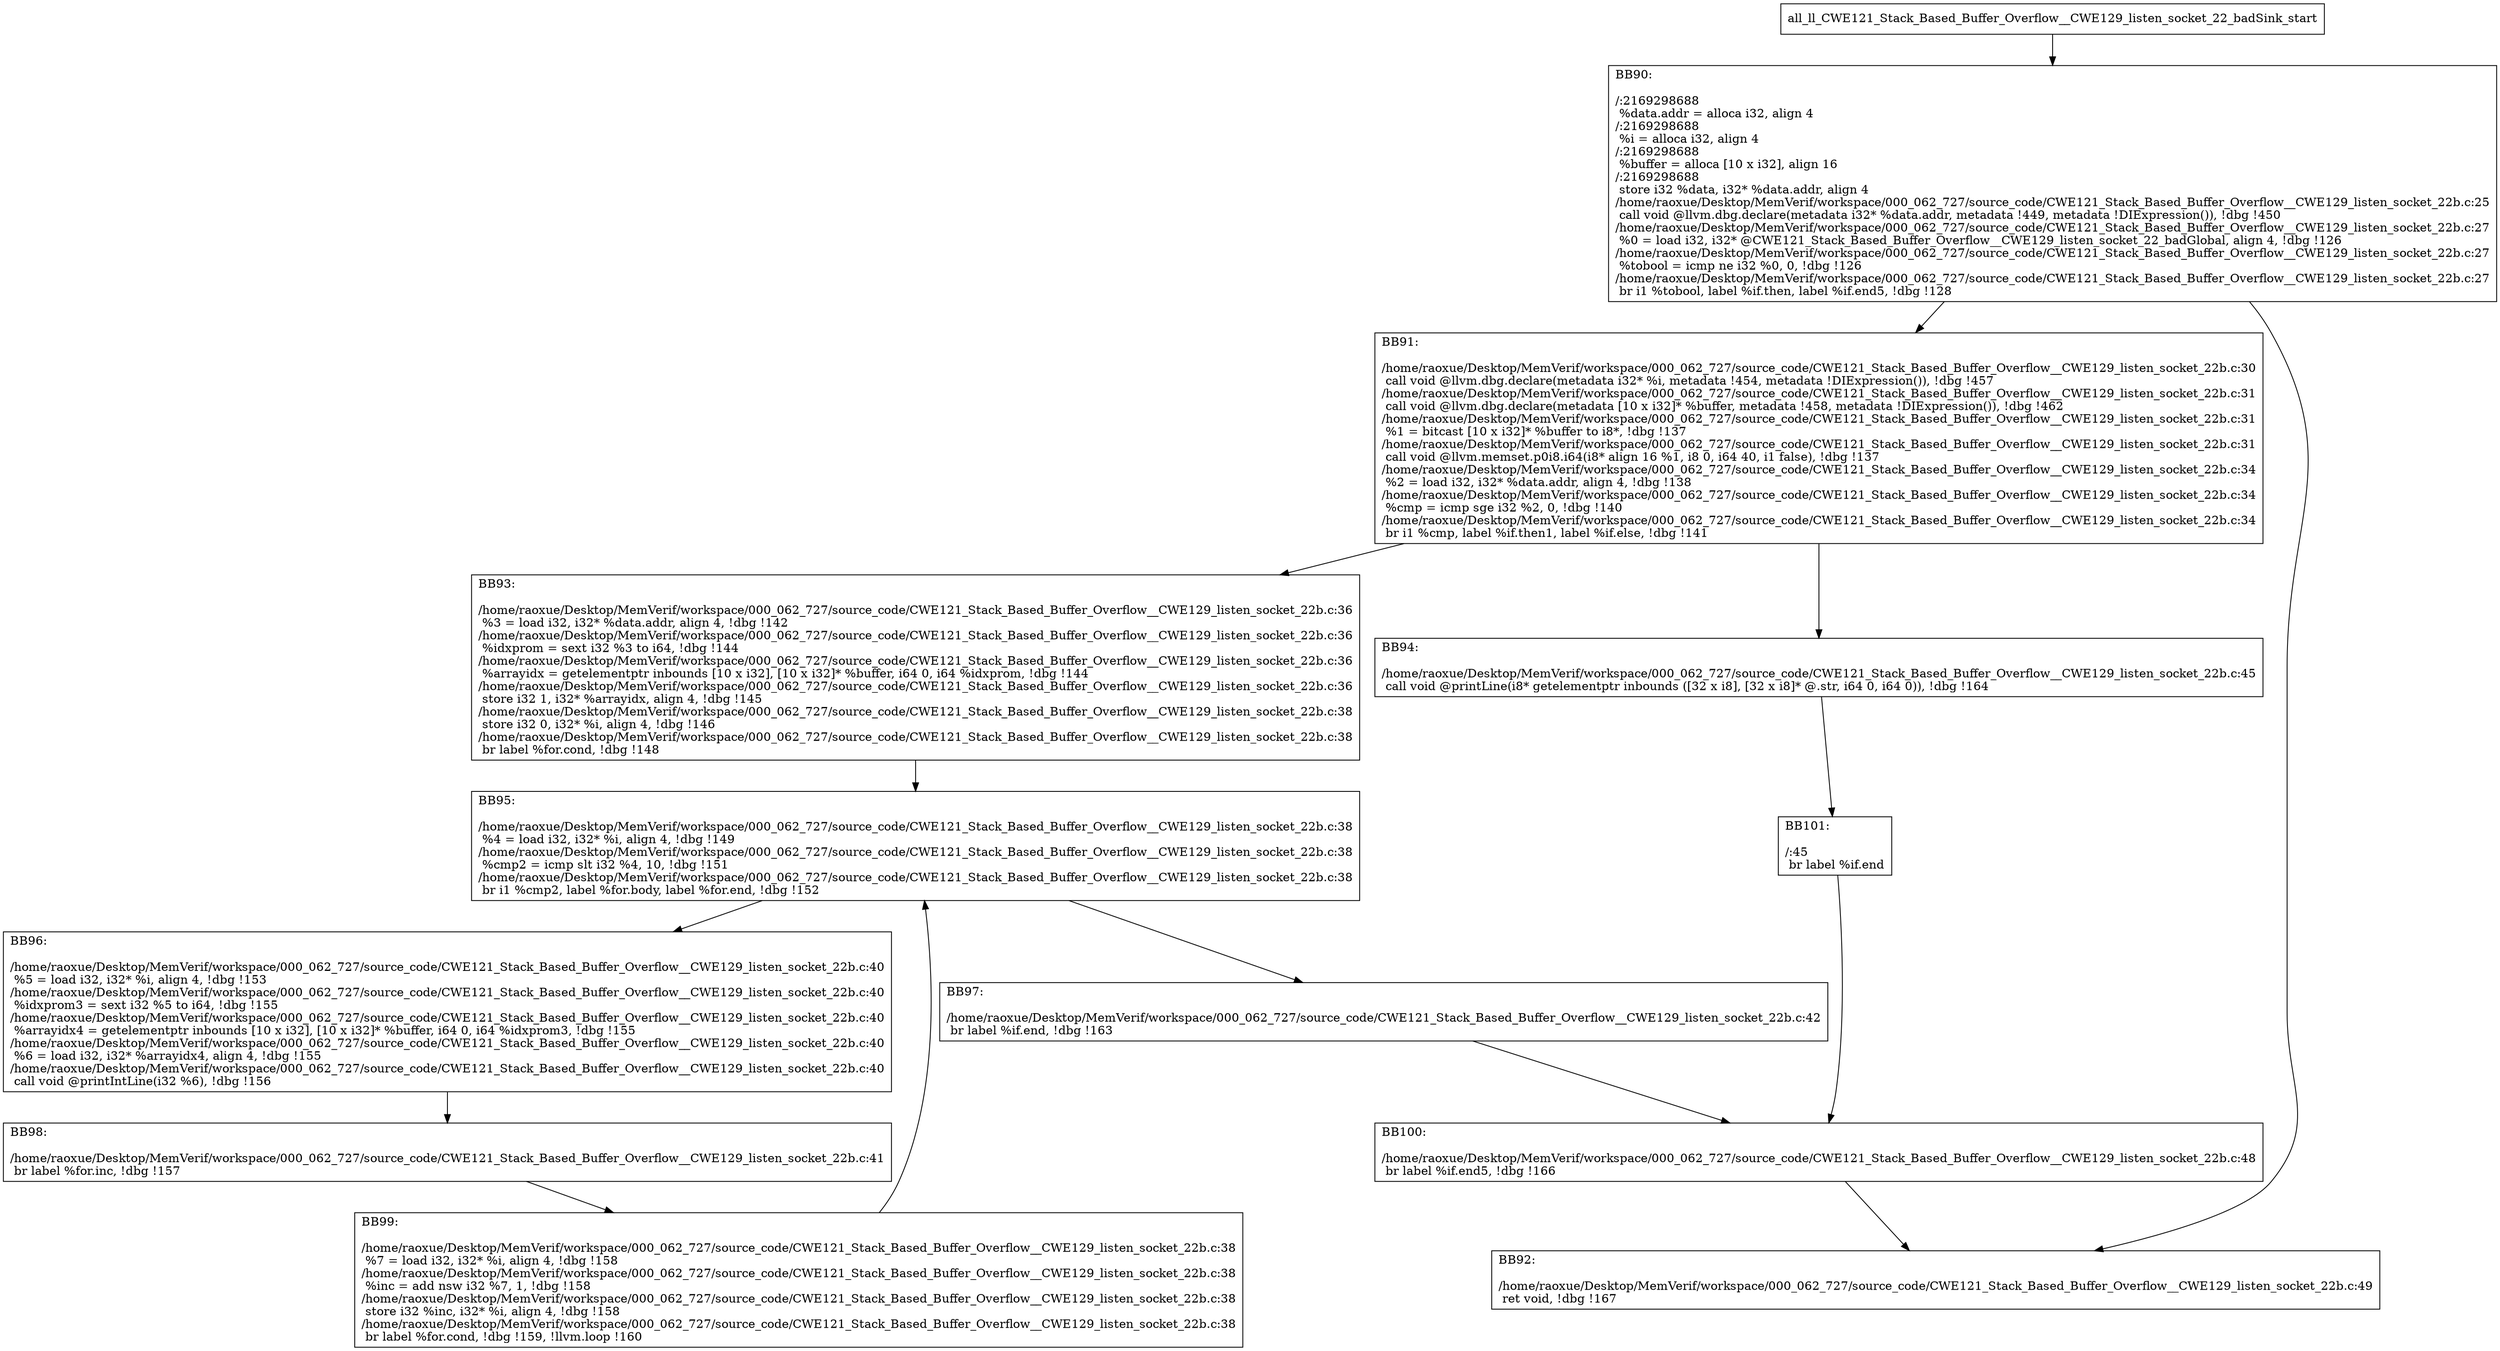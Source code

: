 digraph "CFG for'all_ll_CWE121_Stack_Based_Buffer_Overflow__CWE129_listen_socket_22_badSink' function" {
	BBall_ll_CWE121_Stack_Based_Buffer_Overflow__CWE129_listen_socket_22_badSink_start[shape=record,label="{all_ll_CWE121_Stack_Based_Buffer_Overflow__CWE129_listen_socket_22_badSink_start}"];
	BBall_ll_CWE121_Stack_Based_Buffer_Overflow__CWE129_listen_socket_22_badSink_start-> all_ll_CWE121_Stack_Based_Buffer_Overflow__CWE129_listen_socket_22_badSinkBB90;
	all_ll_CWE121_Stack_Based_Buffer_Overflow__CWE129_listen_socket_22_badSinkBB90 [shape=record, label="{BB90:\l\l/:2169298688\l
  %data.addr = alloca i32, align 4\l
/:2169298688\l
  %i = alloca i32, align 4\l
/:2169298688\l
  %buffer = alloca [10 x i32], align 16\l
/:2169298688\l
  store i32 %data, i32* %data.addr, align 4\l
/home/raoxue/Desktop/MemVerif/workspace/000_062_727/source_code/CWE121_Stack_Based_Buffer_Overflow__CWE129_listen_socket_22b.c:25\l
  call void @llvm.dbg.declare(metadata i32* %data.addr, metadata !449, metadata !DIExpression()), !dbg !450\l
/home/raoxue/Desktop/MemVerif/workspace/000_062_727/source_code/CWE121_Stack_Based_Buffer_Overflow__CWE129_listen_socket_22b.c:27\l
  %0 = load i32, i32* @CWE121_Stack_Based_Buffer_Overflow__CWE129_listen_socket_22_badGlobal, align 4, !dbg !126\l
/home/raoxue/Desktop/MemVerif/workspace/000_062_727/source_code/CWE121_Stack_Based_Buffer_Overflow__CWE129_listen_socket_22b.c:27\l
  %tobool = icmp ne i32 %0, 0, !dbg !126\l
/home/raoxue/Desktop/MemVerif/workspace/000_062_727/source_code/CWE121_Stack_Based_Buffer_Overflow__CWE129_listen_socket_22b.c:27\l
  br i1 %tobool, label %if.then, label %if.end5, !dbg !128\l
}"];
	all_ll_CWE121_Stack_Based_Buffer_Overflow__CWE129_listen_socket_22_badSinkBB90-> all_ll_CWE121_Stack_Based_Buffer_Overflow__CWE129_listen_socket_22_badSinkBB91;
	all_ll_CWE121_Stack_Based_Buffer_Overflow__CWE129_listen_socket_22_badSinkBB90-> all_ll_CWE121_Stack_Based_Buffer_Overflow__CWE129_listen_socket_22_badSinkBB92;
	all_ll_CWE121_Stack_Based_Buffer_Overflow__CWE129_listen_socket_22_badSinkBB91 [shape=record, label="{BB91:\l\l/home/raoxue/Desktop/MemVerif/workspace/000_062_727/source_code/CWE121_Stack_Based_Buffer_Overflow__CWE129_listen_socket_22b.c:30\l
  call void @llvm.dbg.declare(metadata i32* %i, metadata !454, metadata !DIExpression()), !dbg !457\l
/home/raoxue/Desktop/MemVerif/workspace/000_062_727/source_code/CWE121_Stack_Based_Buffer_Overflow__CWE129_listen_socket_22b.c:31\l
  call void @llvm.dbg.declare(metadata [10 x i32]* %buffer, metadata !458, metadata !DIExpression()), !dbg !462\l
/home/raoxue/Desktop/MemVerif/workspace/000_062_727/source_code/CWE121_Stack_Based_Buffer_Overflow__CWE129_listen_socket_22b.c:31\l
  %1 = bitcast [10 x i32]* %buffer to i8*, !dbg !137\l
/home/raoxue/Desktop/MemVerif/workspace/000_062_727/source_code/CWE121_Stack_Based_Buffer_Overflow__CWE129_listen_socket_22b.c:31\l
  call void @llvm.memset.p0i8.i64(i8* align 16 %1, i8 0, i64 40, i1 false), !dbg !137\l
/home/raoxue/Desktop/MemVerif/workspace/000_062_727/source_code/CWE121_Stack_Based_Buffer_Overflow__CWE129_listen_socket_22b.c:34\l
  %2 = load i32, i32* %data.addr, align 4, !dbg !138\l
/home/raoxue/Desktop/MemVerif/workspace/000_062_727/source_code/CWE121_Stack_Based_Buffer_Overflow__CWE129_listen_socket_22b.c:34\l
  %cmp = icmp sge i32 %2, 0, !dbg !140\l
/home/raoxue/Desktop/MemVerif/workspace/000_062_727/source_code/CWE121_Stack_Based_Buffer_Overflow__CWE129_listen_socket_22b.c:34\l
  br i1 %cmp, label %if.then1, label %if.else, !dbg !141\l
}"];
	all_ll_CWE121_Stack_Based_Buffer_Overflow__CWE129_listen_socket_22_badSinkBB91-> all_ll_CWE121_Stack_Based_Buffer_Overflow__CWE129_listen_socket_22_badSinkBB93;
	all_ll_CWE121_Stack_Based_Buffer_Overflow__CWE129_listen_socket_22_badSinkBB91-> all_ll_CWE121_Stack_Based_Buffer_Overflow__CWE129_listen_socket_22_badSinkBB94;
	all_ll_CWE121_Stack_Based_Buffer_Overflow__CWE129_listen_socket_22_badSinkBB93 [shape=record, label="{BB93:\l\l/home/raoxue/Desktop/MemVerif/workspace/000_062_727/source_code/CWE121_Stack_Based_Buffer_Overflow__CWE129_listen_socket_22b.c:36\l
  %3 = load i32, i32* %data.addr, align 4, !dbg !142\l
/home/raoxue/Desktop/MemVerif/workspace/000_062_727/source_code/CWE121_Stack_Based_Buffer_Overflow__CWE129_listen_socket_22b.c:36\l
  %idxprom = sext i32 %3 to i64, !dbg !144\l
/home/raoxue/Desktop/MemVerif/workspace/000_062_727/source_code/CWE121_Stack_Based_Buffer_Overflow__CWE129_listen_socket_22b.c:36\l
  %arrayidx = getelementptr inbounds [10 x i32], [10 x i32]* %buffer, i64 0, i64 %idxprom, !dbg !144\l
/home/raoxue/Desktop/MemVerif/workspace/000_062_727/source_code/CWE121_Stack_Based_Buffer_Overflow__CWE129_listen_socket_22b.c:36\l
  store i32 1, i32* %arrayidx, align 4, !dbg !145\l
/home/raoxue/Desktop/MemVerif/workspace/000_062_727/source_code/CWE121_Stack_Based_Buffer_Overflow__CWE129_listen_socket_22b.c:38\l
  store i32 0, i32* %i, align 4, !dbg !146\l
/home/raoxue/Desktop/MemVerif/workspace/000_062_727/source_code/CWE121_Stack_Based_Buffer_Overflow__CWE129_listen_socket_22b.c:38\l
  br label %for.cond, !dbg !148\l
}"];
	all_ll_CWE121_Stack_Based_Buffer_Overflow__CWE129_listen_socket_22_badSinkBB93-> all_ll_CWE121_Stack_Based_Buffer_Overflow__CWE129_listen_socket_22_badSinkBB95;
	all_ll_CWE121_Stack_Based_Buffer_Overflow__CWE129_listen_socket_22_badSinkBB95 [shape=record, label="{BB95:\l\l/home/raoxue/Desktop/MemVerif/workspace/000_062_727/source_code/CWE121_Stack_Based_Buffer_Overflow__CWE129_listen_socket_22b.c:38\l
  %4 = load i32, i32* %i, align 4, !dbg !149\l
/home/raoxue/Desktop/MemVerif/workspace/000_062_727/source_code/CWE121_Stack_Based_Buffer_Overflow__CWE129_listen_socket_22b.c:38\l
  %cmp2 = icmp slt i32 %4, 10, !dbg !151\l
/home/raoxue/Desktop/MemVerif/workspace/000_062_727/source_code/CWE121_Stack_Based_Buffer_Overflow__CWE129_listen_socket_22b.c:38\l
  br i1 %cmp2, label %for.body, label %for.end, !dbg !152\l
}"];
	all_ll_CWE121_Stack_Based_Buffer_Overflow__CWE129_listen_socket_22_badSinkBB95-> all_ll_CWE121_Stack_Based_Buffer_Overflow__CWE129_listen_socket_22_badSinkBB96;
	all_ll_CWE121_Stack_Based_Buffer_Overflow__CWE129_listen_socket_22_badSinkBB95-> all_ll_CWE121_Stack_Based_Buffer_Overflow__CWE129_listen_socket_22_badSinkBB97;
	all_ll_CWE121_Stack_Based_Buffer_Overflow__CWE129_listen_socket_22_badSinkBB96 [shape=record, label="{BB96:\l\l/home/raoxue/Desktop/MemVerif/workspace/000_062_727/source_code/CWE121_Stack_Based_Buffer_Overflow__CWE129_listen_socket_22b.c:40\l
  %5 = load i32, i32* %i, align 4, !dbg !153\l
/home/raoxue/Desktop/MemVerif/workspace/000_062_727/source_code/CWE121_Stack_Based_Buffer_Overflow__CWE129_listen_socket_22b.c:40\l
  %idxprom3 = sext i32 %5 to i64, !dbg !155\l
/home/raoxue/Desktop/MemVerif/workspace/000_062_727/source_code/CWE121_Stack_Based_Buffer_Overflow__CWE129_listen_socket_22b.c:40\l
  %arrayidx4 = getelementptr inbounds [10 x i32], [10 x i32]* %buffer, i64 0, i64 %idxprom3, !dbg !155\l
/home/raoxue/Desktop/MemVerif/workspace/000_062_727/source_code/CWE121_Stack_Based_Buffer_Overflow__CWE129_listen_socket_22b.c:40\l
  %6 = load i32, i32* %arrayidx4, align 4, !dbg !155\l
/home/raoxue/Desktop/MemVerif/workspace/000_062_727/source_code/CWE121_Stack_Based_Buffer_Overflow__CWE129_listen_socket_22b.c:40\l
  call void @printIntLine(i32 %6), !dbg !156\l
}"];
	all_ll_CWE121_Stack_Based_Buffer_Overflow__CWE129_listen_socket_22_badSinkBB96-> all_ll_CWE121_Stack_Based_Buffer_Overflow__CWE129_listen_socket_22_badSinkBB98;
	all_ll_CWE121_Stack_Based_Buffer_Overflow__CWE129_listen_socket_22_badSinkBB98 [shape=record, label="{BB98:\l\l/home/raoxue/Desktop/MemVerif/workspace/000_062_727/source_code/CWE121_Stack_Based_Buffer_Overflow__CWE129_listen_socket_22b.c:41\l
  br label %for.inc, !dbg !157\l
}"];
	all_ll_CWE121_Stack_Based_Buffer_Overflow__CWE129_listen_socket_22_badSinkBB98-> all_ll_CWE121_Stack_Based_Buffer_Overflow__CWE129_listen_socket_22_badSinkBB99;
	all_ll_CWE121_Stack_Based_Buffer_Overflow__CWE129_listen_socket_22_badSinkBB99 [shape=record, label="{BB99:\l\l/home/raoxue/Desktop/MemVerif/workspace/000_062_727/source_code/CWE121_Stack_Based_Buffer_Overflow__CWE129_listen_socket_22b.c:38\l
  %7 = load i32, i32* %i, align 4, !dbg !158\l
/home/raoxue/Desktop/MemVerif/workspace/000_062_727/source_code/CWE121_Stack_Based_Buffer_Overflow__CWE129_listen_socket_22b.c:38\l
  %inc = add nsw i32 %7, 1, !dbg !158\l
/home/raoxue/Desktop/MemVerif/workspace/000_062_727/source_code/CWE121_Stack_Based_Buffer_Overflow__CWE129_listen_socket_22b.c:38\l
  store i32 %inc, i32* %i, align 4, !dbg !158\l
/home/raoxue/Desktop/MemVerif/workspace/000_062_727/source_code/CWE121_Stack_Based_Buffer_Overflow__CWE129_listen_socket_22b.c:38\l
  br label %for.cond, !dbg !159, !llvm.loop !160\l
}"];
	all_ll_CWE121_Stack_Based_Buffer_Overflow__CWE129_listen_socket_22_badSinkBB99-> all_ll_CWE121_Stack_Based_Buffer_Overflow__CWE129_listen_socket_22_badSinkBB95;
	all_ll_CWE121_Stack_Based_Buffer_Overflow__CWE129_listen_socket_22_badSinkBB97 [shape=record, label="{BB97:\l\l/home/raoxue/Desktop/MemVerif/workspace/000_062_727/source_code/CWE121_Stack_Based_Buffer_Overflow__CWE129_listen_socket_22b.c:42\l
  br label %if.end, !dbg !163\l
}"];
	all_ll_CWE121_Stack_Based_Buffer_Overflow__CWE129_listen_socket_22_badSinkBB97-> all_ll_CWE121_Stack_Based_Buffer_Overflow__CWE129_listen_socket_22_badSinkBB100;
	all_ll_CWE121_Stack_Based_Buffer_Overflow__CWE129_listen_socket_22_badSinkBB94 [shape=record, label="{BB94:\l\l/home/raoxue/Desktop/MemVerif/workspace/000_062_727/source_code/CWE121_Stack_Based_Buffer_Overflow__CWE129_listen_socket_22b.c:45\l
  call void @printLine(i8* getelementptr inbounds ([32 x i8], [32 x i8]* @.str, i64 0, i64 0)), !dbg !164\l
}"];
	all_ll_CWE121_Stack_Based_Buffer_Overflow__CWE129_listen_socket_22_badSinkBB94-> all_ll_CWE121_Stack_Based_Buffer_Overflow__CWE129_listen_socket_22_badSinkBB101;
	all_ll_CWE121_Stack_Based_Buffer_Overflow__CWE129_listen_socket_22_badSinkBB101 [shape=record, label="{BB101:\l\l/:45\l
  br label %if.end\l
}"];
	all_ll_CWE121_Stack_Based_Buffer_Overflow__CWE129_listen_socket_22_badSinkBB101-> all_ll_CWE121_Stack_Based_Buffer_Overflow__CWE129_listen_socket_22_badSinkBB100;
	all_ll_CWE121_Stack_Based_Buffer_Overflow__CWE129_listen_socket_22_badSinkBB100 [shape=record, label="{BB100:\l\l/home/raoxue/Desktop/MemVerif/workspace/000_062_727/source_code/CWE121_Stack_Based_Buffer_Overflow__CWE129_listen_socket_22b.c:48\l
  br label %if.end5, !dbg !166\l
}"];
	all_ll_CWE121_Stack_Based_Buffer_Overflow__CWE129_listen_socket_22_badSinkBB100-> all_ll_CWE121_Stack_Based_Buffer_Overflow__CWE129_listen_socket_22_badSinkBB92;
	all_ll_CWE121_Stack_Based_Buffer_Overflow__CWE129_listen_socket_22_badSinkBB92 [shape=record, label="{BB92:\l\l/home/raoxue/Desktop/MemVerif/workspace/000_062_727/source_code/CWE121_Stack_Based_Buffer_Overflow__CWE129_listen_socket_22b.c:49\l
  ret void, !dbg !167\l
}"];
}
